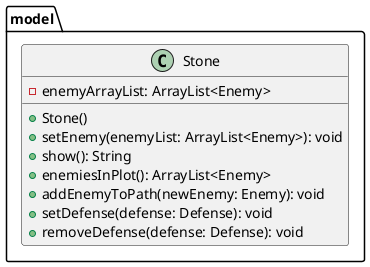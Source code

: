 @startuml
'https://plantuml.com/class-diagram

package model {
    class Stone {
      - enemyArrayList: ArrayList<Enemy>
      + Stone()
      + setEnemy(enemyList: ArrayList<Enemy>): void
      + show(): String
      + enemiesInPlot(): ArrayList<Enemy>
      + addEnemyToPath(newEnemy: Enemy): void
      + setDefense(defense: Defense): void
      + removeDefense(defense: Defense): void
    }
}

@enduml
